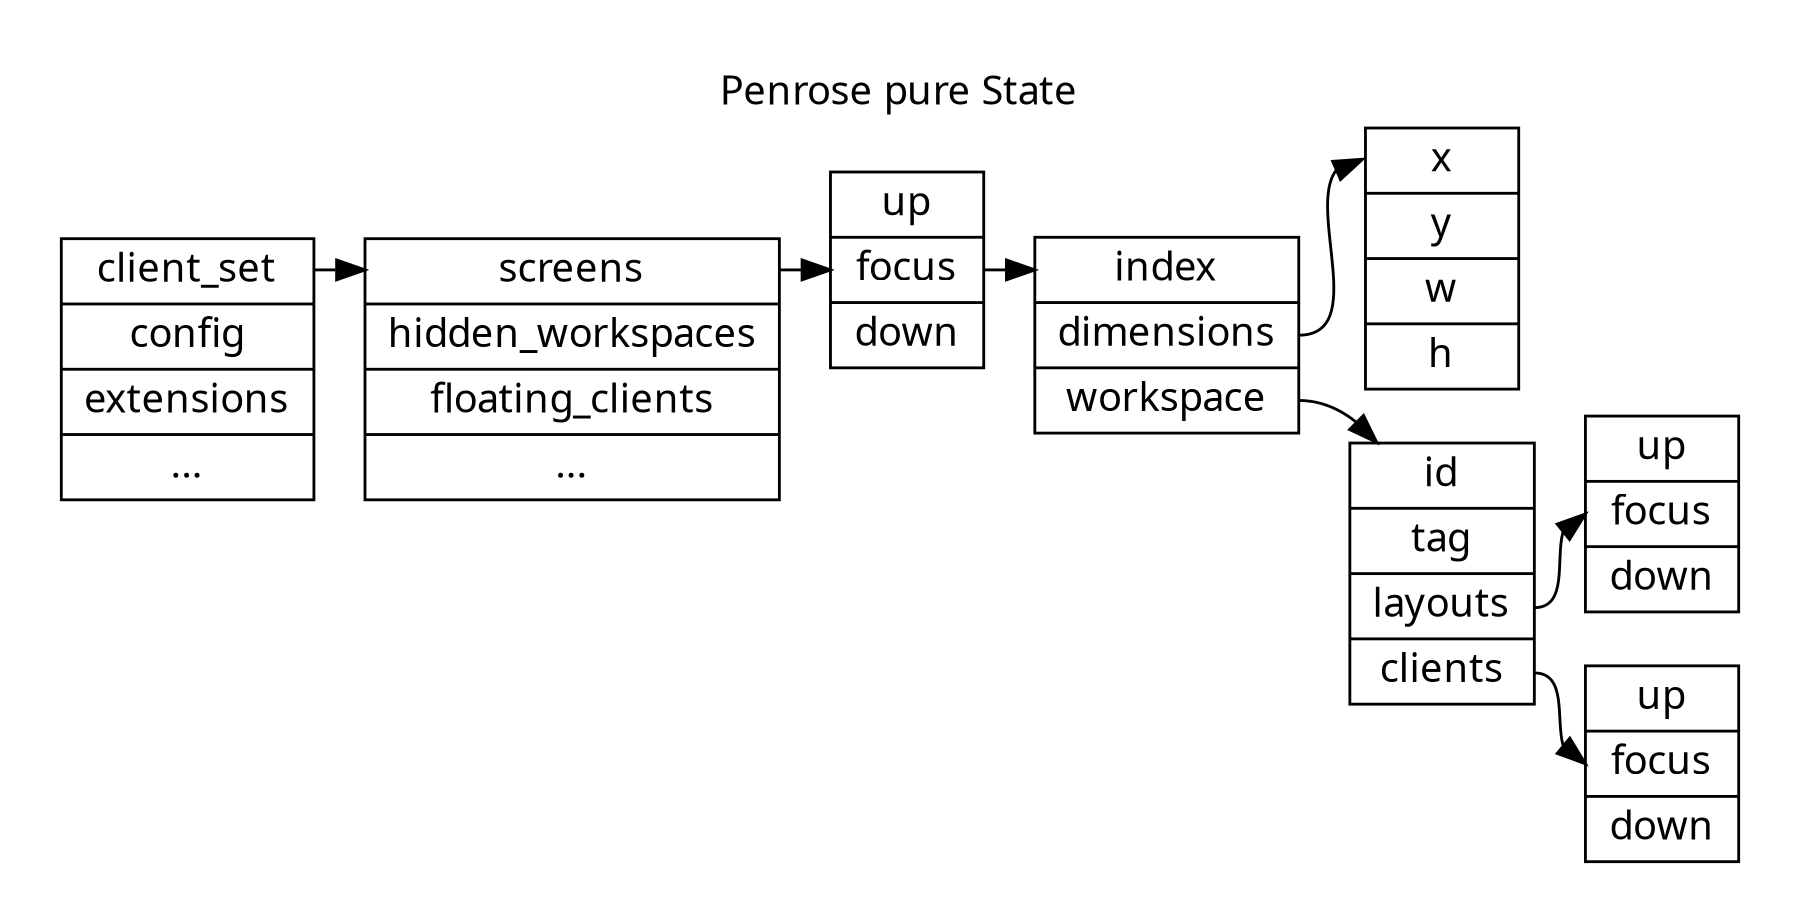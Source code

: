 digraph {
  rankdir=LR
  ranksep=0.25
  size="12,12!"
  pad="0.3"
  
  label="Penrose pure State"
  fontname=ProFont
  labelloc=t

  node [ shape=record, fontname=ProFont ]

  state [ label="<f0> client_set|<f1> config|<f2> extensions|<f3> ..." ]
  state:f0 -> client_set:f0
  
  client_set [ label="<f0> screens|<f1> hidden_workspaces|<f2> floating_clients|<f3> ..." ]
  client_set:f0 -> screens:f1

  screens [ label="<f0> up|<f1> focus|<f2> down" ]
  screens:f1 -> screen:f0

  screen [ label="<f0> index|<f1> dimensions|<f2> workspace" ]
  screen:f1 -> rect:f0
  screen:f2 -> workspace

  rect [ label="<f0> x|<f1> y|<f2> w|<f3> h" ]

  workspace [ label="<f0> id|<f1> tag|<f2> layouts|<f3> clients" ]
  workspace:f2 -> layouts:f1
  workspace:f3 -> clients:f1

  layouts [ label="<f0> up|<f1> focus|<f2> down" ]
  clients [ label="<f0> up|<f1> focus|<f2> down" ]
}

